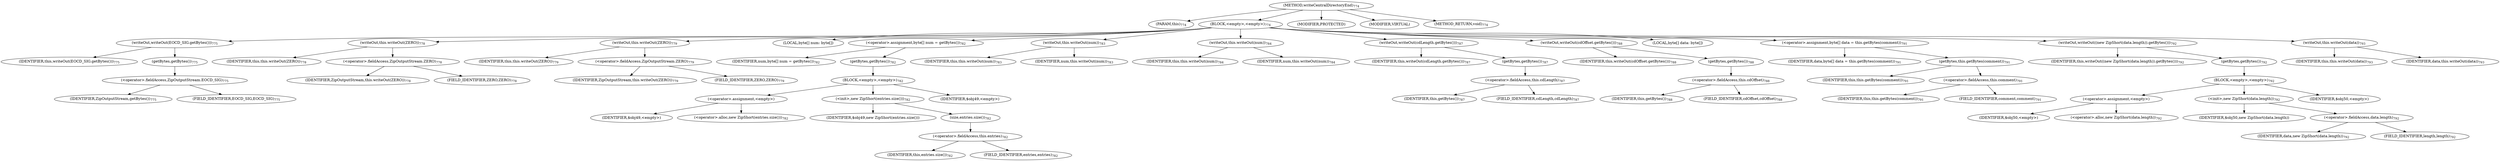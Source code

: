 digraph "writeCentralDirectoryEnd" {  
"1863" [label = <(METHOD,writeCentralDirectoryEnd)<SUB>774</SUB>> ]
"95" [label = <(PARAM,this)<SUB>774</SUB>> ]
"1864" [label = <(BLOCK,&lt;empty&gt;,&lt;empty&gt;)<SUB>774</SUB>> ]
"1865" [label = <(writeOut,writeOut(EOCD_SIG.getBytes()))<SUB>775</SUB>> ]
"94" [label = <(IDENTIFIER,this,writeOut(EOCD_SIG.getBytes()))<SUB>775</SUB>> ]
"1866" [label = <(getBytes,getBytes())<SUB>775</SUB>> ]
"1867" [label = <(&lt;operator&gt;.fieldAccess,ZipOutputStream.EOCD_SIG)<SUB>775</SUB>> ]
"1868" [label = <(IDENTIFIER,ZipOutputStream,getBytes())<SUB>775</SUB>> ]
"1869" [label = <(FIELD_IDENTIFIER,EOCD_SIG,EOCD_SIG)<SUB>775</SUB>> ]
"1870" [label = <(writeOut,this.writeOut(ZERO))<SUB>778</SUB>> ]
"96" [label = <(IDENTIFIER,this,this.writeOut(ZERO))<SUB>778</SUB>> ]
"1871" [label = <(&lt;operator&gt;.fieldAccess,ZipOutputStream.ZERO)<SUB>778</SUB>> ]
"1872" [label = <(IDENTIFIER,ZipOutputStream,this.writeOut(ZERO))<SUB>778</SUB>> ]
"1873" [label = <(FIELD_IDENTIFIER,ZERO,ZERO)<SUB>778</SUB>> ]
"1874" [label = <(writeOut,this.writeOut(ZERO))<SUB>779</SUB>> ]
"97" [label = <(IDENTIFIER,this,this.writeOut(ZERO))<SUB>779</SUB>> ]
"1875" [label = <(&lt;operator&gt;.fieldAccess,ZipOutputStream.ZERO)<SUB>779</SUB>> ]
"1876" [label = <(IDENTIFIER,ZipOutputStream,this.writeOut(ZERO))<SUB>779</SUB>> ]
"1877" [label = <(FIELD_IDENTIFIER,ZERO,ZERO)<SUB>779</SUB>> ]
"1878" [label = <(LOCAL,byte[] num: byte[])> ]
"1879" [label = <(&lt;operator&gt;.assignment,byte[] num = getBytes())<SUB>782</SUB>> ]
"1880" [label = <(IDENTIFIER,num,byte[] num = getBytes())<SUB>782</SUB>> ]
"1881" [label = <(getBytes,getBytes())<SUB>782</SUB>> ]
"1882" [label = <(BLOCK,&lt;empty&gt;,&lt;empty&gt;)<SUB>782</SUB>> ]
"1883" [label = <(&lt;operator&gt;.assignment,&lt;empty&gt;)> ]
"1884" [label = <(IDENTIFIER,$obj49,&lt;empty&gt;)> ]
"1885" [label = <(&lt;operator&gt;.alloc,new ZipShort(entries.size()))<SUB>782</SUB>> ]
"1886" [label = <(&lt;init&gt;,new ZipShort(entries.size()))<SUB>782</SUB>> ]
"1887" [label = <(IDENTIFIER,$obj49,new ZipShort(entries.size()))> ]
"1888" [label = <(size,entries.size())<SUB>782</SUB>> ]
"1889" [label = <(&lt;operator&gt;.fieldAccess,this.entries)<SUB>782</SUB>> ]
"1890" [label = <(IDENTIFIER,this,entries.size())<SUB>782</SUB>> ]
"1891" [label = <(FIELD_IDENTIFIER,entries,entries)<SUB>782</SUB>> ]
"1892" [label = <(IDENTIFIER,$obj49,&lt;empty&gt;)> ]
"1893" [label = <(writeOut,this.writeOut(num))<SUB>783</SUB>> ]
"98" [label = <(IDENTIFIER,this,this.writeOut(num))<SUB>783</SUB>> ]
"1894" [label = <(IDENTIFIER,num,this.writeOut(num))<SUB>783</SUB>> ]
"1895" [label = <(writeOut,this.writeOut(num))<SUB>784</SUB>> ]
"99" [label = <(IDENTIFIER,this,this.writeOut(num))<SUB>784</SUB>> ]
"1896" [label = <(IDENTIFIER,num,this.writeOut(num))<SUB>784</SUB>> ]
"1897" [label = <(writeOut,writeOut(cdLength.getBytes()))<SUB>787</SUB>> ]
"100" [label = <(IDENTIFIER,this,writeOut(cdLength.getBytes()))<SUB>787</SUB>> ]
"1898" [label = <(getBytes,getBytes())<SUB>787</SUB>> ]
"1899" [label = <(&lt;operator&gt;.fieldAccess,this.cdLength)<SUB>787</SUB>> ]
"1900" [label = <(IDENTIFIER,this,getBytes())<SUB>787</SUB>> ]
"1901" [label = <(FIELD_IDENTIFIER,cdLength,cdLength)<SUB>787</SUB>> ]
"1902" [label = <(writeOut,writeOut(cdOffset.getBytes()))<SUB>788</SUB>> ]
"101" [label = <(IDENTIFIER,this,writeOut(cdOffset.getBytes()))<SUB>788</SUB>> ]
"1903" [label = <(getBytes,getBytes())<SUB>788</SUB>> ]
"1904" [label = <(&lt;operator&gt;.fieldAccess,this.cdOffset)<SUB>788</SUB>> ]
"1905" [label = <(IDENTIFIER,this,getBytes())<SUB>788</SUB>> ]
"1906" [label = <(FIELD_IDENTIFIER,cdOffset,cdOffset)<SUB>788</SUB>> ]
"1907" [label = <(LOCAL,byte[] data: byte[])> ]
"1908" [label = <(&lt;operator&gt;.assignment,byte[] data = this.getBytes(comment))<SUB>791</SUB>> ]
"1909" [label = <(IDENTIFIER,data,byte[] data = this.getBytes(comment))<SUB>791</SUB>> ]
"1910" [label = <(getBytes,this.getBytes(comment))<SUB>791</SUB>> ]
"102" [label = <(IDENTIFIER,this,this.getBytes(comment))<SUB>791</SUB>> ]
"1911" [label = <(&lt;operator&gt;.fieldAccess,this.comment)<SUB>791</SUB>> ]
"1912" [label = <(IDENTIFIER,this,this.getBytes(comment))<SUB>791</SUB>> ]
"1913" [label = <(FIELD_IDENTIFIER,comment,comment)<SUB>791</SUB>> ]
"1914" [label = <(writeOut,writeOut((new ZipShort(data.length)).getBytes()))<SUB>792</SUB>> ]
"103" [label = <(IDENTIFIER,this,writeOut((new ZipShort(data.length)).getBytes()))<SUB>792</SUB>> ]
"1915" [label = <(getBytes,getBytes())<SUB>792</SUB>> ]
"1916" [label = <(BLOCK,&lt;empty&gt;,&lt;empty&gt;)<SUB>792</SUB>> ]
"1917" [label = <(&lt;operator&gt;.assignment,&lt;empty&gt;)> ]
"1918" [label = <(IDENTIFIER,$obj50,&lt;empty&gt;)> ]
"1919" [label = <(&lt;operator&gt;.alloc,new ZipShort(data.length))<SUB>792</SUB>> ]
"1920" [label = <(&lt;init&gt;,new ZipShort(data.length))<SUB>792</SUB>> ]
"1921" [label = <(IDENTIFIER,$obj50,new ZipShort(data.length))> ]
"1922" [label = <(&lt;operator&gt;.fieldAccess,data.length)<SUB>792</SUB>> ]
"1923" [label = <(IDENTIFIER,data,new ZipShort(data.length))<SUB>792</SUB>> ]
"1924" [label = <(FIELD_IDENTIFIER,length,length)<SUB>792</SUB>> ]
"1925" [label = <(IDENTIFIER,$obj50,&lt;empty&gt;)> ]
"1926" [label = <(writeOut,this.writeOut(data))<SUB>793</SUB>> ]
"104" [label = <(IDENTIFIER,this,this.writeOut(data))<SUB>793</SUB>> ]
"1927" [label = <(IDENTIFIER,data,this.writeOut(data))<SUB>793</SUB>> ]
"1928" [label = <(MODIFIER,PROTECTED)> ]
"1929" [label = <(MODIFIER,VIRTUAL)> ]
"1930" [label = <(METHOD_RETURN,void)<SUB>774</SUB>> ]
  "1863" -> "95" 
  "1863" -> "1864" 
  "1863" -> "1928" 
  "1863" -> "1929" 
  "1863" -> "1930" 
  "1864" -> "1865" 
  "1864" -> "1870" 
  "1864" -> "1874" 
  "1864" -> "1878" 
  "1864" -> "1879" 
  "1864" -> "1893" 
  "1864" -> "1895" 
  "1864" -> "1897" 
  "1864" -> "1902" 
  "1864" -> "1907" 
  "1864" -> "1908" 
  "1864" -> "1914" 
  "1864" -> "1926" 
  "1865" -> "94" 
  "1865" -> "1866" 
  "1866" -> "1867" 
  "1867" -> "1868" 
  "1867" -> "1869" 
  "1870" -> "96" 
  "1870" -> "1871" 
  "1871" -> "1872" 
  "1871" -> "1873" 
  "1874" -> "97" 
  "1874" -> "1875" 
  "1875" -> "1876" 
  "1875" -> "1877" 
  "1879" -> "1880" 
  "1879" -> "1881" 
  "1881" -> "1882" 
  "1882" -> "1883" 
  "1882" -> "1886" 
  "1882" -> "1892" 
  "1883" -> "1884" 
  "1883" -> "1885" 
  "1886" -> "1887" 
  "1886" -> "1888" 
  "1888" -> "1889" 
  "1889" -> "1890" 
  "1889" -> "1891" 
  "1893" -> "98" 
  "1893" -> "1894" 
  "1895" -> "99" 
  "1895" -> "1896" 
  "1897" -> "100" 
  "1897" -> "1898" 
  "1898" -> "1899" 
  "1899" -> "1900" 
  "1899" -> "1901" 
  "1902" -> "101" 
  "1902" -> "1903" 
  "1903" -> "1904" 
  "1904" -> "1905" 
  "1904" -> "1906" 
  "1908" -> "1909" 
  "1908" -> "1910" 
  "1910" -> "102" 
  "1910" -> "1911" 
  "1911" -> "1912" 
  "1911" -> "1913" 
  "1914" -> "103" 
  "1914" -> "1915" 
  "1915" -> "1916" 
  "1916" -> "1917" 
  "1916" -> "1920" 
  "1916" -> "1925" 
  "1917" -> "1918" 
  "1917" -> "1919" 
  "1920" -> "1921" 
  "1920" -> "1922" 
  "1922" -> "1923" 
  "1922" -> "1924" 
  "1926" -> "104" 
  "1926" -> "1927" 
}
